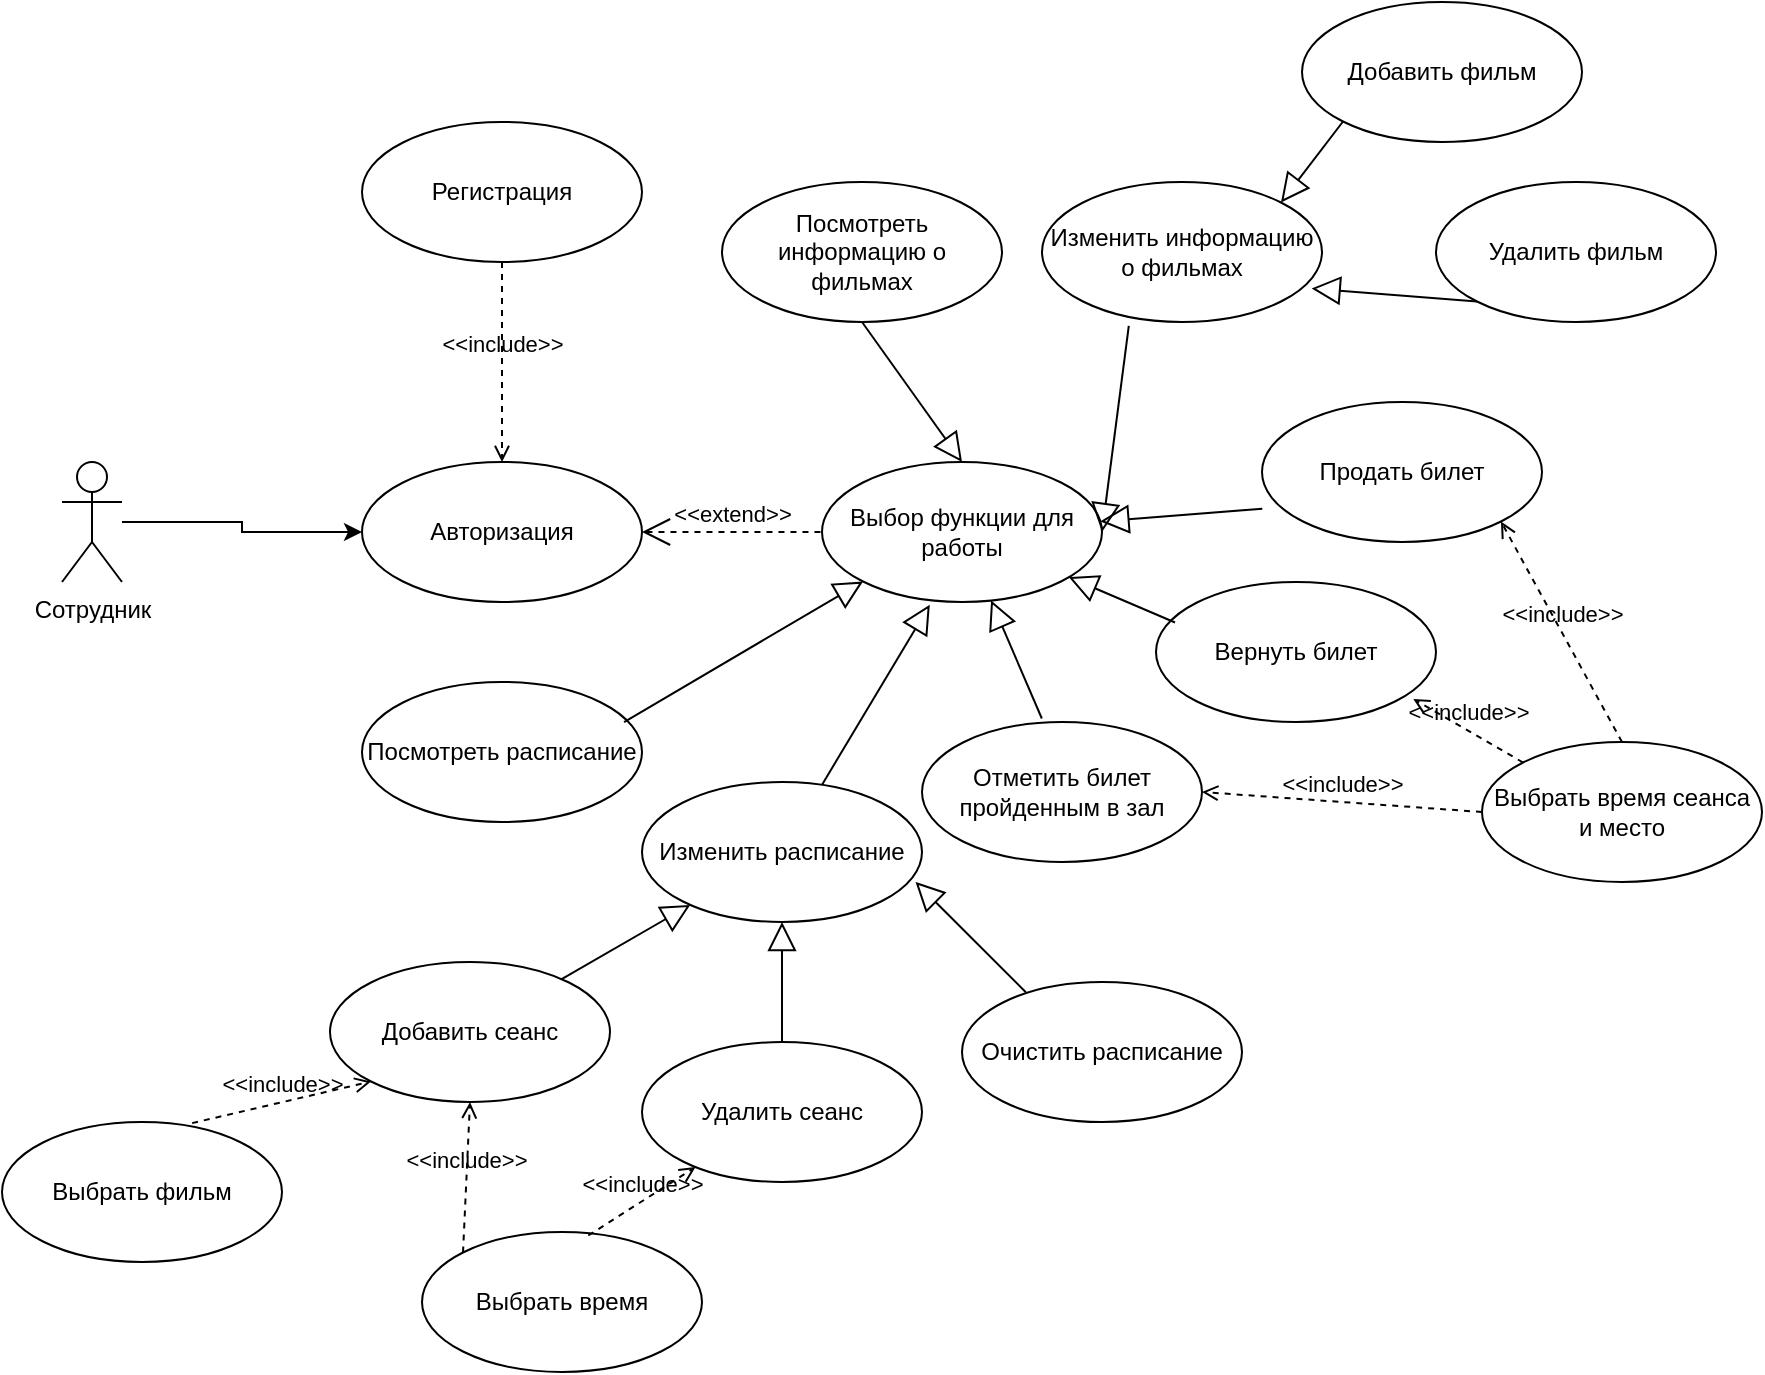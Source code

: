 <mxfile version="22.1.11" type="device">
  <diagram name="Страница — 1" id="OPkEG-XmKNhziy7J8nQf">
    <mxGraphModel dx="1134" dy="1818" grid="1" gridSize="10" guides="1" tooltips="1" connect="1" arrows="1" fold="1" page="1" pageScale="1" pageWidth="827" pageHeight="1169" math="0" shadow="0">
      <root>
        <mxCell id="0" />
        <mxCell id="1" parent="0" />
        <mxCell id="nOXRUwhvwDhNpYs2cx3Z-8" style="edgeStyle=orthogonalEdgeStyle;rounded=0;orthogonalLoop=1;jettySize=auto;html=1;entryX=0;entryY=0.5;entryDx=0;entryDy=0;" edge="1" parent="1" source="nOXRUwhvwDhNpYs2cx3Z-1" target="nOXRUwhvwDhNpYs2cx3Z-7">
          <mxGeometry relative="1" as="geometry" />
        </mxCell>
        <mxCell id="nOXRUwhvwDhNpYs2cx3Z-1" value="Сотрудник" style="shape=umlActor;html=1;verticalLabelPosition=bottom;verticalAlign=top;align=center;" vertex="1" parent="1">
          <mxGeometry x="140" y="200" width="30" height="60" as="geometry" />
        </mxCell>
        <mxCell id="nOXRUwhvwDhNpYs2cx3Z-7" value="Авторизация" style="ellipse;whiteSpace=wrap;html=1;" vertex="1" parent="1">
          <mxGeometry x="290" y="200" width="140" height="70" as="geometry" />
        </mxCell>
        <mxCell id="nOXRUwhvwDhNpYs2cx3Z-9" value="Регистрация" style="ellipse;whiteSpace=wrap;html=1;" vertex="1" parent="1">
          <mxGeometry x="290" y="30" width="140" height="70" as="geometry" />
        </mxCell>
        <mxCell id="nOXRUwhvwDhNpYs2cx3Z-11" value="&amp;lt;&amp;lt;include&amp;gt;&amp;gt;" style="edgeStyle=none;html=1;endArrow=open;verticalAlign=bottom;dashed=1;labelBackgroundColor=none;rounded=0;exitX=0.5;exitY=1;exitDx=0;exitDy=0;entryX=0.5;entryY=0;entryDx=0;entryDy=0;" edge="1" parent="1" source="nOXRUwhvwDhNpYs2cx3Z-9" target="nOXRUwhvwDhNpYs2cx3Z-7">
          <mxGeometry width="160" relative="1" as="geometry">
            <mxPoint x="330" y="200" as="sourcePoint" />
            <mxPoint x="490" y="200" as="targetPoint" />
          </mxGeometry>
        </mxCell>
        <mxCell id="nOXRUwhvwDhNpYs2cx3Z-12" value="&amp;lt;&amp;lt;extend&amp;gt;&amp;gt;" style="edgeStyle=none;html=1;startArrow=open;endArrow=none;startSize=12;verticalAlign=bottom;dashed=1;labelBackgroundColor=none;rounded=0;exitX=1;exitY=0.5;exitDx=0;exitDy=0;" edge="1" parent="1" source="nOXRUwhvwDhNpYs2cx3Z-7" target="nOXRUwhvwDhNpYs2cx3Z-13">
          <mxGeometry width="160" relative="1" as="geometry">
            <mxPoint x="330" y="200" as="sourcePoint" />
            <mxPoint x="530" y="240" as="targetPoint" />
          </mxGeometry>
        </mxCell>
        <mxCell id="nOXRUwhvwDhNpYs2cx3Z-13" value="Выбор функции для работы" style="ellipse;whiteSpace=wrap;html=1;" vertex="1" parent="1">
          <mxGeometry x="520" y="200.0" width="140" height="70" as="geometry" />
        </mxCell>
        <mxCell id="nOXRUwhvwDhNpYs2cx3Z-14" value="Посмотреть информацию о фильмах" style="ellipse;whiteSpace=wrap;html=1;" vertex="1" parent="1">
          <mxGeometry x="470" y="60" width="140" height="70" as="geometry" />
        </mxCell>
        <mxCell id="nOXRUwhvwDhNpYs2cx3Z-18" value="" style="edgeStyle=none;html=1;endArrow=block;endFill=0;endSize=12;verticalAlign=bottom;rounded=0;exitX=0.5;exitY=1;exitDx=0;exitDy=0;entryX=0.5;entryY=0;entryDx=0;entryDy=0;" edge="1" parent="1" source="nOXRUwhvwDhNpYs2cx3Z-14" target="nOXRUwhvwDhNpYs2cx3Z-13">
          <mxGeometry width="160" relative="1" as="geometry">
            <mxPoint x="350" y="270" as="sourcePoint" />
            <mxPoint x="510" y="270" as="targetPoint" />
          </mxGeometry>
        </mxCell>
        <mxCell id="nOXRUwhvwDhNpYs2cx3Z-19" value="Изменить информацию о фильмах" style="ellipse;whiteSpace=wrap;html=1;" vertex="1" parent="1">
          <mxGeometry x="630" y="60" width="140" height="70" as="geometry" />
        </mxCell>
        <mxCell id="nOXRUwhvwDhNpYs2cx3Z-20" value="" style="edgeStyle=none;html=1;endArrow=block;endFill=0;endSize=12;verticalAlign=bottom;rounded=0;exitX=0.31;exitY=1.027;exitDx=0;exitDy=0;exitPerimeter=0;entryX=1;entryY=0.5;entryDx=0;entryDy=0;" edge="1" parent="1" source="nOXRUwhvwDhNpYs2cx3Z-19" target="nOXRUwhvwDhNpYs2cx3Z-13">
          <mxGeometry width="160" relative="1" as="geometry">
            <mxPoint x="350" y="270" as="sourcePoint" />
            <mxPoint x="510" y="270" as="targetPoint" />
          </mxGeometry>
        </mxCell>
        <mxCell id="nOXRUwhvwDhNpYs2cx3Z-21" value="Добавить фильм" style="ellipse;whiteSpace=wrap;html=1;" vertex="1" parent="1">
          <mxGeometry x="760" y="-30" width="140" height="70" as="geometry" />
        </mxCell>
        <mxCell id="nOXRUwhvwDhNpYs2cx3Z-22" value="Удалить фильм" style="ellipse;whiteSpace=wrap;html=1;" vertex="1" parent="1">
          <mxGeometry x="827" y="60" width="140" height="70" as="geometry" />
        </mxCell>
        <mxCell id="nOXRUwhvwDhNpYs2cx3Z-23" value="" style="edgeStyle=none;html=1;endArrow=block;endFill=0;endSize=12;verticalAlign=bottom;rounded=0;exitX=0;exitY=1;exitDx=0;exitDy=0;entryX=0.963;entryY=0.76;entryDx=0;entryDy=0;entryPerimeter=0;" edge="1" parent="1" source="nOXRUwhvwDhNpYs2cx3Z-22" target="nOXRUwhvwDhNpYs2cx3Z-19">
          <mxGeometry width="160" relative="1" as="geometry">
            <mxPoint x="930" y="230" as="sourcePoint" />
            <mxPoint x="680" y="270" as="targetPoint" />
          </mxGeometry>
        </mxCell>
        <mxCell id="nOXRUwhvwDhNpYs2cx3Z-24" value="" style="edgeStyle=none;html=1;endArrow=block;endFill=0;endSize=12;verticalAlign=bottom;rounded=0;exitX=0;exitY=1;exitDx=0;exitDy=0;entryX=1;entryY=0;entryDx=0;entryDy=0;" edge="1" parent="1" source="nOXRUwhvwDhNpYs2cx3Z-21" target="nOXRUwhvwDhNpYs2cx3Z-19">
          <mxGeometry width="160" relative="1" as="geometry">
            <mxPoint x="520" y="270" as="sourcePoint" />
            <mxPoint x="680" y="270" as="targetPoint" />
          </mxGeometry>
        </mxCell>
        <mxCell id="nOXRUwhvwDhNpYs2cx3Z-25" value="Продать билет" style="ellipse;whiteSpace=wrap;html=1;" vertex="1" parent="1">
          <mxGeometry x="740" y="170" width="140" height="70" as="geometry" />
        </mxCell>
        <mxCell id="nOXRUwhvwDhNpYs2cx3Z-26" value="Вернуть билет" style="ellipse;whiteSpace=wrap;html=1;" vertex="1" parent="1">
          <mxGeometry x="687" y="260" width="140" height="70" as="geometry" />
        </mxCell>
        <mxCell id="nOXRUwhvwDhNpYs2cx3Z-27" value="" style="edgeStyle=none;html=1;endArrow=block;endFill=0;endSize=12;verticalAlign=bottom;rounded=0;exitX=0.001;exitY=0.762;exitDx=0;exitDy=0;exitPerimeter=0;" edge="1" parent="1" source="nOXRUwhvwDhNpYs2cx3Z-25" target="nOXRUwhvwDhNpYs2cx3Z-13">
          <mxGeometry width="160" relative="1" as="geometry">
            <mxPoint x="520" y="270" as="sourcePoint" />
            <mxPoint x="680" y="270" as="targetPoint" />
          </mxGeometry>
        </mxCell>
        <mxCell id="nOXRUwhvwDhNpYs2cx3Z-28" value="" style="edgeStyle=none;html=1;endArrow=block;endFill=0;endSize=12;verticalAlign=bottom;rounded=0;exitX=0.068;exitY=0.289;exitDx=0;exitDy=0;exitPerimeter=0;" edge="1" parent="1" source="nOXRUwhvwDhNpYs2cx3Z-26" target="nOXRUwhvwDhNpYs2cx3Z-13">
          <mxGeometry width="160" relative="1" as="geometry">
            <mxPoint x="520" y="270" as="sourcePoint" />
            <mxPoint x="680" y="270" as="targetPoint" />
          </mxGeometry>
        </mxCell>
        <mxCell id="nOXRUwhvwDhNpYs2cx3Z-29" value="Выбрать время сеанса и место" style="ellipse;whiteSpace=wrap;html=1;" vertex="1" parent="1">
          <mxGeometry x="850" y="340" width="140" height="70" as="geometry" />
        </mxCell>
        <mxCell id="nOXRUwhvwDhNpYs2cx3Z-30" value="Отметить билет пройденным в зал" style="ellipse;whiteSpace=wrap;html=1;" vertex="1" parent="1">
          <mxGeometry x="570" y="330" width="140" height="70" as="geometry" />
        </mxCell>
        <mxCell id="nOXRUwhvwDhNpYs2cx3Z-31" value="" style="edgeStyle=none;html=1;endArrow=block;endFill=0;endSize=12;verticalAlign=bottom;rounded=0;exitX=0.428;exitY=-0.025;exitDx=0;exitDy=0;exitPerimeter=0;" edge="1" parent="1" source="nOXRUwhvwDhNpYs2cx3Z-30" target="nOXRUwhvwDhNpYs2cx3Z-13">
          <mxGeometry width="160" relative="1" as="geometry">
            <mxPoint x="520" y="270" as="sourcePoint" />
            <mxPoint x="680" y="270" as="targetPoint" />
          </mxGeometry>
        </mxCell>
        <mxCell id="nOXRUwhvwDhNpYs2cx3Z-32" value="&amp;lt;&amp;lt;include&amp;gt;&amp;gt;" style="edgeStyle=none;html=1;endArrow=open;verticalAlign=bottom;dashed=1;labelBackgroundColor=none;rounded=0;exitX=0.5;exitY=0;exitDx=0;exitDy=0;entryX=1;entryY=1;entryDx=0;entryDy=0;" edge="1" parent="1" source="nOXRUwhvwDhNpYs2cx3Z-29" target="nOXRUwhvwDhNpYs2cx3Z-25">
          <mxGeometry width="160" relative="1" as="geometry">
            <mxPoint x="520" y="270" as="sourcePoint" />
            <mxPoint x="680" y="270" as="targetPoint" />
          </mxGeometry>
        </mxCell>
        <mxCell id="nOXRUwhvwDhNpYs2cx3Z-33" value="&amp;lt;&amp;lt;include&amp;gt;&amp;gt;" style="edgeStyle=none;html=1;endArrow=open;verticalAlign=bottom;dashed=1;labelBackgroundColor=none;rounded=0;exitX=0;exitY=0;exitDx=0;exitDy=0;entryX=0.919;entryY=0.835;entryDx=0;entryDy=0;entryPerimeter=0;" edge="1" parent="1" source="nOXRUwhvwDhNpYs2cx3Z-29" target="nOXRUwhvwDhNpYs2cx3Z-26">
          <mxGeometry width="160" relative="1" as="geometry">
            <mxPoint x="520" y="270" as="sourcePoint" />
            <mxPoint x="680" y="270" as="targetPoint" />
          </mxGeometry>
        </mxCell>
        <mxCell id="nOXRUwhvwDhNpYs2cx3Z-34" value="&amp;lt;&amp;lt;include&amp;gt;&amp;gt;" style="edgeStyle=none;html=1;endArrow=open;verticalAlign=bottom;dashed=1;labelBackgroundColor=none;rounded=0;exitX=0;exitY=0.5;exitDx=0;exitDy=0;entryX=1;entryY=0.5;entryDx=0;entryDy=0;" edge="1" parent="1" source="nOXRUwhvwDhNpYs2cx3Z-29" target="nOXRUwhvwDhNpYs2cx3Z-30">
          <mxGeometry width="160" relative="1" as="geometry">
            <mxPoint x="520" y="270" as="sourcePoint" />
            <mxPoint x="680" y="270" as="targetPoint" />
          </mxGeometry>
        </mxCell>
        <mxCell id="nOXRUwhvwDhNpYs2cx3Z-35" value="Посмотреть расписание" style="ellipse;whiteSpace=wrap;html=1;" vertex="1" parent="1">
          <mxGeometry x="290" y="310" width="140" height="70" as="geometry" />
        </mxCell>
        <mxCell id="nOXRUwhvwDhNpYs2cx3Z-36" value="" style="edgeStyle=none;html=1;endArrow=block;endFill=0;endSize=12;verticalAlign=bottom;rounded=0;exitX=0.936;exitY=0.286;exitDx=0;exitDy=0;exitPerimeter=0;entryX=0;entryY=1;entryDx=0;entryDy=0;" edge="1" parent="1" source="nOXRUwhvwDhNpYs2cx3Z-35" target="nOXRUwhvwDhNpYs2cx3Z-13">
          <mxGeometry width="160" relative="1" as="geometry">
            <mxPoint x="520" y="270" as="sourcePoint" />
            <mxPoint x="680" y="270" as="targetPoint" />
          </mxGeometry>
        </mxCell>
        <mxCell id="nOXRUwhvwDhNpYs2cx3Z-37" value="Изменить расписание" style="ellipse;whiteSpace=wrap;html=1;" vertex="1" parent="1">
          <mxGeometry x="430" y="360" width="140" height="70" as="geometry" />
        </mxCell>
        <mxCell id="nOXRUwhvwDhNpYs2cx3Z-38" value="" style="edgeStyle=none;html=1;endArrow=block;endFill=0;endSize=12;verticalAlign=bottom;rounded=0;entryX=0.385;entryY=1.019;entryDx=0;entryDy=0;entryPerimeter=0;" edge="1" parent="1" source="nOXRUwhvwDhNpYs2cx3Z-37" target="nOXRUwhvwDhNpYs2cx3Z-13">
          <mxGeometry width="160" relative="1" as="geometry">
            <mxPoint x="520" y="270" as="sourcePoint" />
            <mxPoint x="680" y="270" as="targetPoint" />
          </mxGeometry>
        </mxCell>
        <mxCell id="nOXRUwhvwDhNpYs2cx3Z-39" value="Добавить сеанс" style="ellipse;whiteSpace=wrap;html=1;" vertex="1" parent="1">
          <mxGeometry x="274" y="450" width="140" height="70" as="geometry" />
        </mxCell>
        <mxCell id="nOXRUwhvwDhNpYs2cx3Z-40" value="Удалить сеанс" style="ellipse;whiteSpace=wrap;html=1;" vertex="1" parent="1">
          <mxGeometry x="430" y="490" width="140" height="70" as="geometry" />
        </mxCell>
        <mxCell id="nOXRUwhvwDhNpYs2cx3Z-41" value="Очистить расписание" style="ellipse;whiteSpace=wrap;html=1;" vertex="1" parent="1">
          <mxGeometry x="590" y="460" width="140" height="70" as="geometry" />
        </mxCell>
        <mxCell id="nOXRUwhvwDhNpYs2cx3Z-42" value="" style="edgeStyle=none;html=1;endArrow=block;endFill=0;endSize=12;verticalAlign=bottom;rounded=0;exitX=0.228;exitY=0.073;exitDx=0;exitDy=0;exitPerimeter=0;entryX=0.977;entryY=0.714;entryDx=0;entryDy=0;entryPerimeter=0;" edge="1" parent="1" source="nOXRUwhvwDhNpYs2cx3Z-41" target="nOXRUwhvwDhNpYs2cx3Z-37">
          <mxGeometry width="160" relative="1" as="geometry">
            <mxPoint x="520" y="270" as="sourcePoint" />
            <mxPoint x="680" y="270" as="targetPoint" />
          </mxGeometry>
        </mxCell>
        <mxCell id="nOXRUwhvwDhNpYs2cx3Z-43" value="" style="edgeStyle=none;html=1;endArrow=block;endFill=0;endSize=12;verticalAlign=bottom;rounded=0;exitX=0.5;exitY=0;exitDx=0;exitDy=0;" edge="1" parent="1" source="nOXRUwhvwDhNpYs2cx3Z-40" target="nOXRUwhvwDhNpYs2cx3Z-37">
          <mxGeometry width="160" relative="1" as="geometry">
            <mxPoint x="520" y="270" as="sourcePoint" />
            <mxPoint x="680" y="270" as="targetPoint" />
          </mxGeometry>
        </mxCell>
        <mxCell id="nOXRUwhvwDhNpYs2cx3Z-44" value="" style="edgeStyle=none;html=1;endArrow=block;endFill=0;endSize=12;verticalAlign=bottom;rounded=0;" edge="1" parent="1" source="nOXRUwhvwDhNpYs2cx3Z-39" target="nOXRUwhvwDhNpYs2cx3Z-37">
          <mxGeometry width="160" relative="1" as="geometry">
            <mxPoint x="520" y="270" as="sourcePoint" />
            <mxPoint x="680" y="270" as="targetPoint" />
          </mxGeometry>
        </mxCell>
        <mxCell id="nOXRUwhvwDhNpYs2cx3Z-45" value="Выбрать время" style="ellipse;whiteSpace=wrap;html=1;" vertex="1" parent="1">
          <mxGeometry x="320" y="585" width="140" height="70" as="geometry" />
        </mxCell>
        <mxCell id="nOXRUwhvwDhNpYs2cx3Z-46" value="&amp;lt;&amp;lt;include&amp;gt;&amp;gt;" style="edgeStyle=none;html=1;endArrow=open;verticalAlign=bottom;dashed=1;labelBackgroundColor=none;rounded=0;exitX=0.594;exitY=0.025;exitDx=0;exitDy=0;exitPerimeter=0;" edge="1" parent="1" source="nOXRUwhvwDhNpYs2cx3Z-45" target="nOXRUwhvwDhNpYs2cx3Z-40">
          <mxGeometry width="160" relative="1" as="geometry">
            <mxPoint x="320" y="350" as="sourcePoint" />
            <mxPoint x="480" y="350" as="targetPoint" />
          </mxGeometry>
        </mxCell>
        <mxCell id="nOXRUwhvwDhNpYs2cx3Z-47" value="&amp;lt;&amp;lt;include&amp;gt;&amp;gt;" style="edgeStyle=none;html=1;endArrow=open;verticalAlign=bottom;dashed=1;labelBackgroundColor=none;rounded=0;exitX=0;exitY=0;exitDx=0;exitDy=0;entryX=0.5;entryY=1;entryDx=0;entryDy=0;" edge="1" parent="1" source="nOXRUwhvwDhNpYs2cx3Z-45" target="nOXRUwhvwDhNpYs2cx3Z-39">
          <mxGeometry width="160" relative="1" as="geometry">
            <mxPoint x="320" y="350" as="sourcePoint" />
            <mxPoint x="480" y="350" as="targetPoint" />
          </mxGeometry>
        </mxCell>
        <mxCell id="nOXRUwhvwDhNpYs2cx3Z-48" value="Выбрать фильм" style="ellipse;whiteSpace=wrap;html=1;" vertex="1" parent="1">
          <mxGeometry x="110" y="530" width="140" height="70" as="geometry" />
        </mxCell>
        <mxCell id="nOXRUwhvwDhNpYs2cx3Z-49" value="&amp;lt;&amp;lt;include&amp;gt;&amp;gt;" style="edgeStyle=none;html=1;endArrow=open;verticalAlign=bottom;dashed=1;labelBackgroundColor=none;rounded=0;exitX=0.679;exitY=0.008;exitDx=0;exitDy=0;exitPerimeter=0;entryX=0;entryY=1;entryDx=0;entryDy=0;" edge="1" parent="1" source="nOXRUwhvwDhNpYs2cx3Z-48" target="nOXRUwhvwDhNpYs2cx3Z-39">
          <mxGeometry width="160" relative="1" as="geometry">
            <mxPoint x="320" y="350" as="sourcePoint" />
            <mxPoint x="480" y="350" as="targetPoint" />
          </mxGeometry>
        </mxCell>
      </root>
    </mxGraphModel>
  </diagram>
</mxfile>
